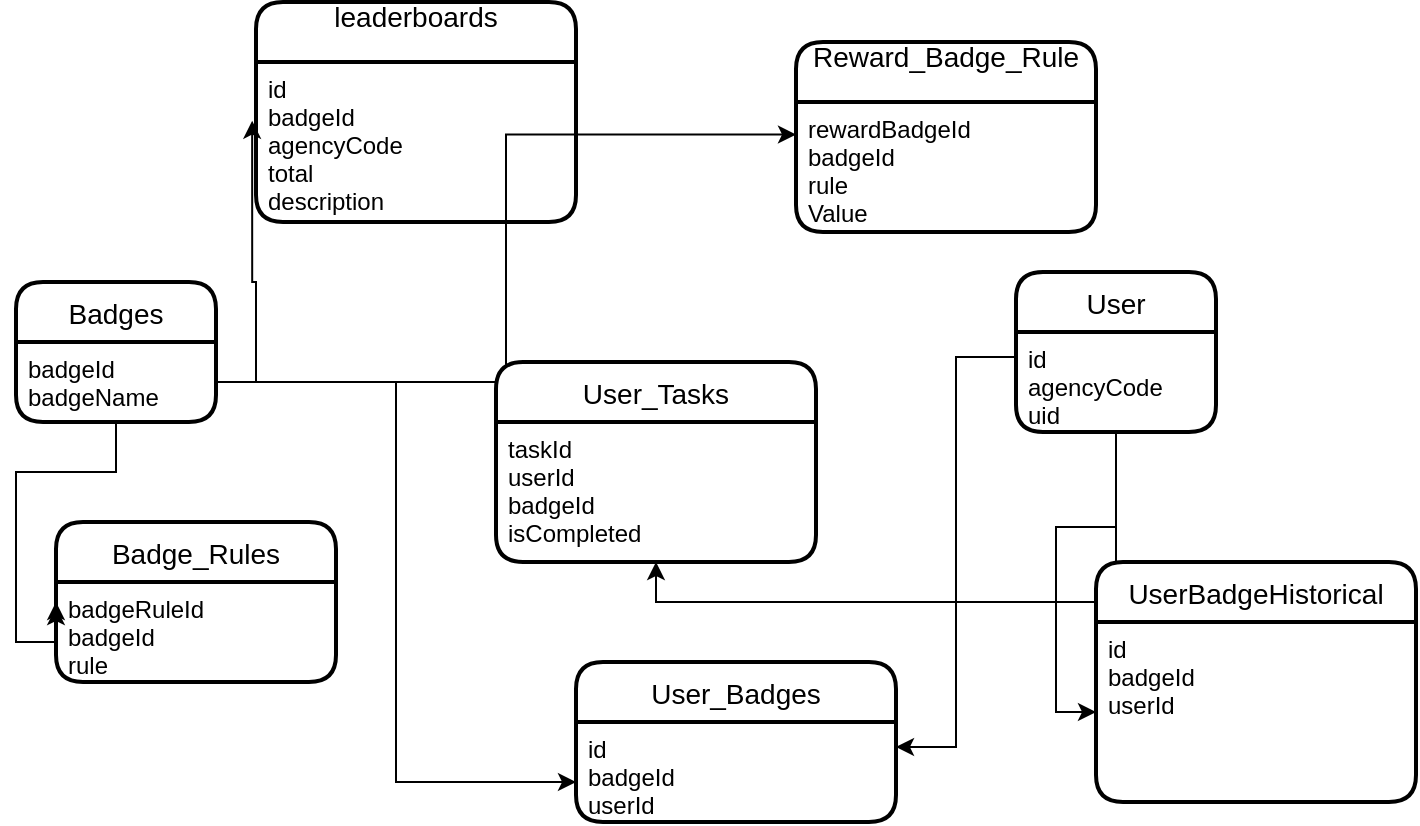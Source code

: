 <mxfile version="15.1.2" type="github">
  <diagram id="riy004b1_xUZVEjxf7CK" name="Page-1">
    <mxGraphModel dx="868" dy="1619" grid="1" gridSize="10" guides="1" tooltips="1" connect="1" arrows="1" fold="1" page="1" pageScale="1" pageWidth="827" pageHeight="1169" math="0" shadow="0">
      <root>
        <mxCell id="0" />
        <mxCell id="1" parent="0" />
        <mxCell id="RX3Bn_y9WMIO30Az6cWa-5" value="" style="edgeStyle=orthogonalEdgeStyle;rounded=0;orthogonalLoop=1;jettySize=auto;html=1;entryX=0;entryY=0.5;entryDx=0;entryDy=0;" edge="1" parent="1" source="RX3Bn_y9WMIO30Az6cWa-1" target="RX3Bn_y9WMIO30Az6cWa-3">
          <mxGeometry relative="1" as="geometry">
            <mxPoint x="180" y="80" as="targetPoint" />
            <Array as="points">
              <mxPoint x="120" y="75" />
              <mxPoint x="70" y="75" />
              <mxPoint x="70" y="160" />
              <mxPoint x="90" y="160" />
            </Array>
          </mxGeometry>
        </mxCell>
        <mxCell id="RX3Bn_y9WMIO30Az6cWa-1" value="Badges" style="swimlane;childLayout=stackLayout;horizontal=1;startSize=30;horizontalStack=0;rounded=1;fontSize=14;fontStyle=0;strokeWidth=2;resizeParent=0;resizeLast=1;shadow=0;dashed=0;align=center;" vertex="1" parent="1">
          <mxGeometry x="70" y="-20" width="100" height="70" as="geometry" />
        </mxCell>
        <mxCell id="RX3Bn_y9WMIO30Az6cWa-2" value="badgeId&#xa;badgeName" style="align=left;strokeColor=none;fillColor=none;spacingLeft=4;fontSize=12;verticalAlign=top;resizable=0;rotatable=0;part=1;" vertex="1" parent="RX3Bn_y9WMIO30Az6cWa-1">
          <mxGeometry y="30" width="100" height="40" as="geometry" />
        </mxCell>
        <mxCell id="RX3Bn_y9WMIO30Az6cWa-3" value="Badge_Rules" style="swimlane;childLayout=stackLayout;horizontal=1;startSize=30;horizontalStack=0;rounded=1;fontSize=14;fontStyle=0;strokeWidth=2;resizeParent=0;resizeLast=1;shadow=0;dashed=0;align=center;" vertex="1" parent="1">
          <mxGeometry x="90" y="100" width="140" height="80" as="geometry" />
        </mxCell>
        <mxCell id="RX3Bn_y9WMIO30Az6cWa-4" value="badgeRuleId&#xa;badgeId&#xa;rule" style="align=left;strokeColor=none;fillColor=none;spacingLeft=4;fontSize=12;verticalAlign=top;resizable=0;rotatable=0;part=1;" vertex="1" parent="RX3Bn_y9WMIO30Az6cWa-3">
          <mxGeometry y="30" width="140" height="50" as="geometry" />
        </mxCell>
        <mxCell id="RX3Bn_y9WMIO30Az6cWa-6" style="edgeStyle=orthogonalEdgeStyle;rounded=0;orthogonalLoop=1;jettySize=auto;html=1;exitX=0;exitY=0.5;exitDx=0;exitDy=0;entryX=0;entryY=0.25;entryDx=0;entryDy=0;" edge="1" parent="RX3Bn_y9WMIO30Az6cWa-3" source="RX3Bn_y9WMIO30Az6cWa-4" target="RX3Bn_y9WMIO30Az6cWa-4">
          <mxGeometry relative="1" as="geometry" />
        </mxCell>
        <mxCell id="RX3Bn_y9WMIO30Az6cWa-8" value="Reward_Badge_Rule&#xa;" style="swimlane;childLayout=stackLayout;horizontal=1;startSize=30;horizontalStack=0;rounded=1;fontSize=14;fontStyle=0;strokeWidth=2;resizeParent=0;resizeLast=1;shadow=0;dashed=0;align=center;" vertex="1" parent="1">
          <mxGeometry x="460" y="-140" width="150" height="95" as="geometry" />
        </mxCell>
        <mxCell id="RX3Bn_y9WMIO30Az6cWa-9" value="rewardBadgeId&#xa;badgeId&#xa;rule&#xa;Value" style="align=left;strokeColor=none;fillColor=none;spacingLeft=4;fontSize=12;verticalAlign=top;resizable=0;rotatable=0;part=1;" vertex="1" parent="RX3Bn_y9WMIO30Az6cWa-8">
          <mxGeometry y="30" width="150" height="65" as="geometry" />
        </mxCell>
        <mxCell id="RX3Bn_y9WMIO30Az6cWa-12" style="edgeStyle=orthogonalEdgeStyle;rounded=0;orthogonalLoop=1;jettySize=auto;html=1;entryX=0;entryY=0.25;entryDx=0;entryDy=0;" edge="1" parent="1" source="RX3Bn_y9WMIO30Az6cWa-2" target="RX3Bn_y9WMIO30Az6cWa-9">
          <mxGeometry relative="1" as="geometry" />
        </mxCell>
        <mxCell id="RX3Bn_y9WMIO30Az6cWa-17" value="" style="edgeStyle=orthogonalEdgeStyle;rounded=0;orthogonalLoop=1;jettySize=auto;html=1;" edge="1" parent="1" source="RX3Bn_y9WMIO30Az6cWa-13" target="RX3Bn_y9WMIO30Az6cWa-16">
          <mxGeometry relative="1" as="geometry">
            <Array as="points">
              <mxPoint x="510" y="140" />
              <mxPoint x="510" y="140" />
            </Array>
          </mxGeometry>
        </mxCell>
        <mxCell id="RX3Bn_y9WMIO30Az6cWa-13" value="User" style="swimlane;childLayout=stackLayout;horizontal=1;startSize=30;horizontalStack=0;rounded=1;fontSize=14;fontStyle=0;strokeWidth=2;resizeParent=0;resizeLast=1;shadow=0;dashed=0;align=center;" vertex="1" parent="1">
          <mxGeometry x="570" y="-25" width="100" height="80" as="geometry" />
        </mxCell>
        <mxCell id="RX3Bn_y9WMIO30Az6cWa-14" value="id&#xa;agencyCode&#xa;uid" style="align=left;strokeColor=none;fillColor=none;spacingLeft=4;fontSize=12;verticalAlign=top;resizable=0;rotatable=0;part=1;" vertex="1" parent="RX3Bn_y9WMIO30Az6cWa-13">
          <mxGeometry y="30" width="100" height="50" as="geometry" />
        </mxCell>
        <mxCell id="RX3Bn_y9WMIO30Az6cWa-15" value="User_Tasks" style="swimlane;childLayout=stackLayout;horizontal=1;startSize=30;horizontalStack=0;rounded=1;fontSize=14;fontStyle=0;strokeWidth=2;resizeParent=0;resizeLast=1;shadow=0;dashed=0;align=center;" vertex="1" parent="1">
          <mxGeometry x="310" y="20" width="160" height="100" as="geometry" />
        </mxCell>
        <mxCell id="RX3Bn_y9WMIO30Az6cWa-16" value="taskId&#xa;userId&#xa;badgeId&#xa;isCompleted" style="align=left;strokeColor=none;fillColor=none;spacingLeft=4;fontSize=12;verticalAlign=top;resizable=0;rotatable=0;part=1;" vertex="1" parent="RX3Bn_y9WMIO30Az6cWa-15">
          <mxGeometry y="30" width="160" height="70" as="geometry" />
        </mxCell>
        <mxCell id="RX3Bn_y9WMIO30Az6cWa-20" value="User_Badges" style="swimlane;childLayout=stackLayout;horizontal=1;startSize=30;horizontalStack=0;rounded=1;fontSize=14;fontStyle=0;strokeWidth=2;resizeParent=0;resizeLast=1;shadow=0;dashed=0;align=center;" vertex="1" parent="1">
          <mxGeometry x="350" y="170" width="160" height="80" as="geometry" />
        </mxCell>
        <mxCell id="RX3Bn_y9WMIO30Az6cWa-21" value="id&#xa;badgeId&#xa;userId" style="align=left;strokeColor=none;fillColor=none;spacingLeft=4;fontSize=12;verticalAlign=top;resizable=0;rotatable=0;part=1;" vertex="1" parent="RX3Bn_y9WMIO30Az6cWa-20">
          <mxGeometry y="30" width="160" height="50" as="geometry" />
        </mxCell>
        <mxCell id="RX3Bn_y9WMIO30Az6cWa-22" style="edgeStyle=orthogonalEdgeStyle;rounded=0;orthogonalLoop=1;jettySize=auto;html=1;entryX=0;entryY=0.75;entryDx=0;entryDy=0;" edge="1" parent="1" source="RX3Bn_y9WMIO30Az6cWa-2" target="RX3Bn_y9WMIO30Az6cWa-20">
          <mxGeometry relative="1" as="geometry" />
        </mxCell>
        <mxCell id="RX3Bn_y9WMIO30Az6cWa-24" value="" style="edgeStyle=orthogonalEdgeStyle;rounded=0;orthogonalLoop=1;jettySize=auto;html=1;entryX=1;entryY=0.25;entryDx=0;entryDy=0;exitX=0;exitY=0.25;exitDx=0;exitDy=0;" edge="1" parent="1" source="RX3Bn_y9WMIO30Az6cWa-14" target="RX3Bn_y9WMIO30Az6cWa-21">
          <mxGeometry relative="1" as="geometry" />
        </mxCell>
        <mxCell id="RX3Bn_y9WMIO30Az6cWa-33" value="leaderboards&#xa;" style="swimlane;childLayout=stackLayout;horizontal=1;startSize=30;horizontalStack=0;rounded=1;fontSize=14;fontStyle=0;strokeWidth=2;resizeParent=0;resizeLast=1;shadow=0;dashed=0;align=center;" vertex="1" parent="1">
          <mxGeometry x="190" y="-160" width="160" height="110" as="geometry" />
        </mxCell>
        <mxCell id="RX3Bn_y9WMIO30Az6cWa-34" value="id&#xa;badgeId&#xa;agencyCode&#xa;total&#xa;description" style="align=left;strokeColor=none;fillColor=none;spacingLeft=4;fontSize=12;verticalAlign=top;resizable=0;rotatable=0;part=1;" vertex="1" parent="RX3Bn_y9WMIO30Az6cWa-33">
          <mxGeometry y="30" width="160" height="80" as="geometry" />
        </mxCell>
        <mxCell id="RX3Bn_y9WMIO30Az6cWa-37" value="UserBadgeHistorical" style="swimlane;childLayout=stackLayout;horizontal=1;startSize=30;horizontalStack=0;rounded=1;fontSize=14;fontStyle=0;strokeWidth=2;resizeParent=0;resizeLast=1;shadow=0;dashed=0;align=center;" vertex="1" parent="1">
          <mxGeometry x="610" y="120" width="160" height="120" as="geometry" />
        </mxCell>
        <mxCell id="RX3Bn_y9WMIO30Az6cWa-38" value="id&#xa;badgeId&#xa;userId" style="align=left;strokeColor=none;fillColor=none;spacingLeft=4;fontSize=12;verticalAlign=top;resizable=0;rotatable=0;part=1;" vertex="1" parent="RX3Bn_y9WMIO30Az6cWa-37">
          <mxGeometry y="30" width="160" height="90" as="geometry" />
        </mxCell>
        <mxCell id="RX3Bn_y9WMIO30Az6cWa-39" value="" style="edgeStyle=orthogonalEdgeStyle;rounded=0;orthogonalLoop=1;jettySize=auto;html=1;entryX=0;entryY=0.5;entryDx=0;entryDy=0;" edge="1" parent="1" source="RX3Bn_y9WMIO30Az6cWa-14" target="RX3Bn_y9WMIO30Az6cWa-38">
          <mxGeometry relative="1" as="geometry" />
        </mxCell>
        <mxCell id="RX3Bn_y9WMIO30Az6cWa-42" style="edgeStyle=orthogonalEdgeStyle;rounded=0;orthogonalLoop=1;jettySize=auto;html=1;entryX=-0.012;entryY=0.367;entryDx=0;entryDy=0;entryPerimeter=0;" edge="1" parent="1" source="RX3Bn_y9WMIO30Az6cWa-2" target="RX3Bn_y9WMIO30Az6cWa-34">
          <mxGeometry relative="1" as="geometry" />
        </mxCell>
      </root>
    </mxGraphModel>
  </diagram>
</mxfile>
